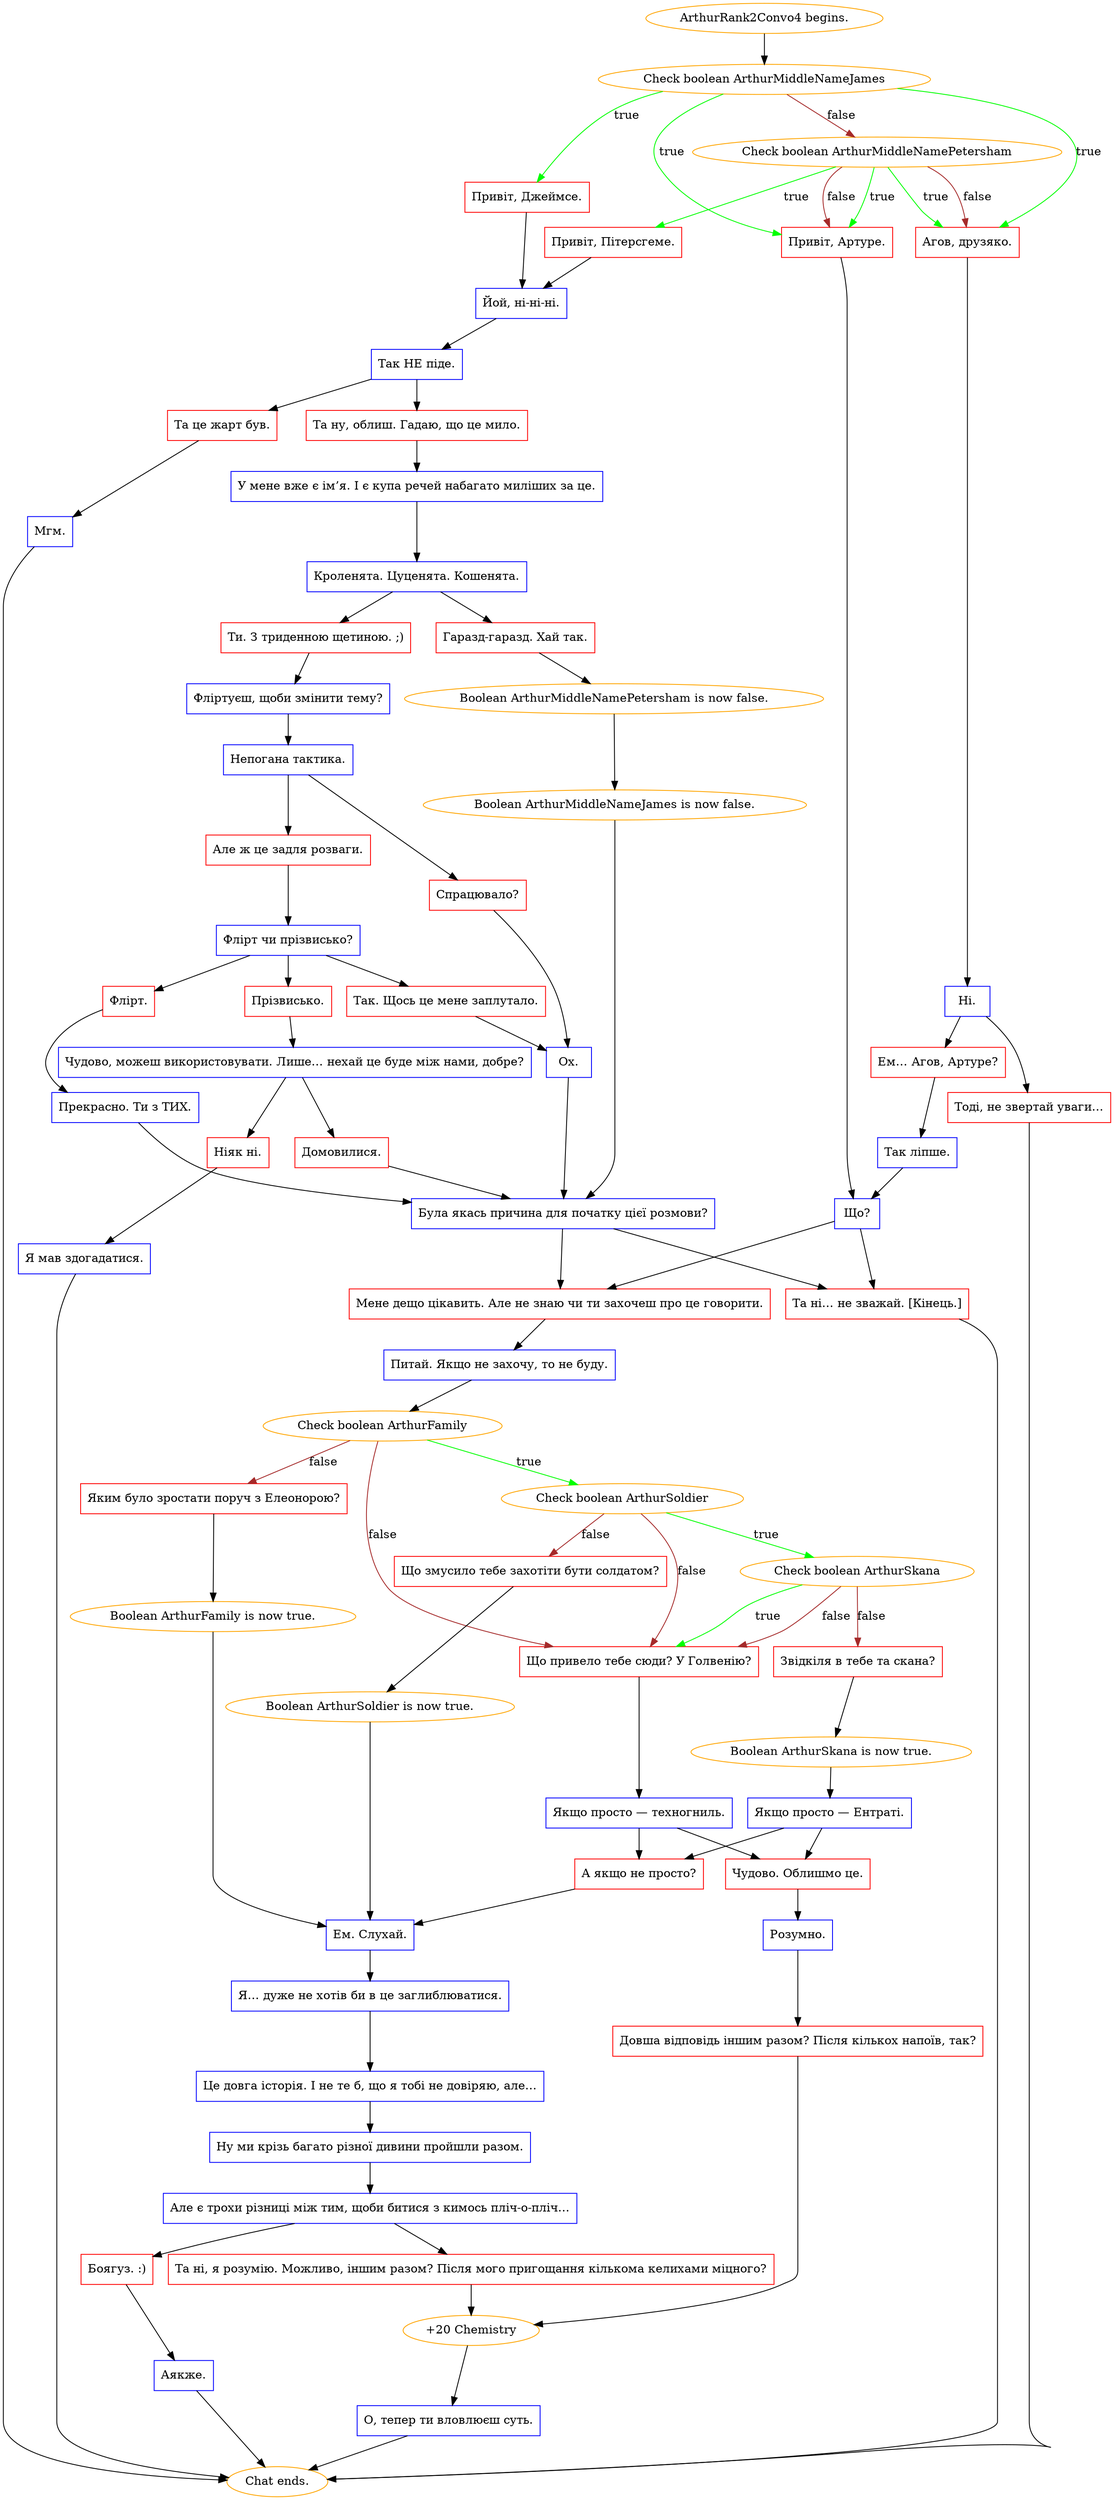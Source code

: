 digraph {
	"ArthurRank2Convo4 begins." [color=orange];
		"ArthurRank2Convo4 begins." -> j2624391343;
	j2624391343 [label="Check boolean ArthurMiddleNameJames",color=orange];
		j2624391343 -> j2815839269 [label=true,color=green];
		j2624391343 -> j4074817759 [label=true,color=green];
		j2624391343 -> j2701572503 [label=true,color=green];
		j2624391343 -> j3158952704 [label=false,color=brown];
	j2815839269 [label="Привіт, Джеймсе.",shape=box,color=red];
		j2815839269 -> j2512104283;
	j4074817759 [label="Привіт, Артуре.",shape=box,color=red];
		j4074817759 -> j800542862;
	j2701572503 [label="Агов, друзяко.",shape=box,color=red];
		j2701572503 -> j3786601982;
	j3158952704 [label="Check boolean ArthurMiddleNamePetersham",color=orange];
		j3158952704 -> j2491497935 [label=true,color=green];
		j3158952704 -> j4074817759 [label=true,color=green];
		j3158952704 -> j2701572503 [label=true,color=green];
		j3158952704 -> j4074817759 [label=false,color=brown];
		j3158952704 -> j2701572503 [label=false,color=brown];
	j2512104283 [label="Йой, ні-ні-ні.",shape=box,color=blue];
		j2512104283 -> j5541829;
	j800542862 [label="Що?",shape=box,color=blue];
		j800542862 -> j1400206300;
		j800542862 -> j1515807633;
	j3786601982 [label="Ні.",shape=box,color=blue];
		j3786601982 -> j3402727448;
		j3786601982 -> j3857398928;
	j2491497935 [label="Привіт, Пітерсгеме.",shape=box,color=red];
		j2491497935 -> j2512104283;
	j5541829 [label="Так НЕ піде.",shape=box,color=blue];
		j5541829 -> j502757037;
		j5541829 -> j2492402573;
	j1400206300 [label="Мене дещо цікавить. Але не знаю чи ти захочеш про це говорити.",shape=box,color=red];
		j1400206300 -> j4263033467;
	j1515807633 [label="Та ні… не зважай. [Кінець.]",shape=box,color=red];
		j1515807633 -> "Chat ends.";
	j3402727448 [label="Тоді, не звертай уваги…",shape=box,color=red];
		j3402727448 -> "Chat ends.";
	j3857398928 [label="Ем… Агов, Артуре?",shape=box,color=red];
		j3857398928 -> j731361568;
	j502757037 [label="Та ну, облиш. Гадаю, що це мило.",shape=box,color=red];
		j502757037 -> j3198266609;
	j2492402573 [label="Та це жарт був.",shape=box,color=red];
		j2492402573 -> j233395919;
	j4263033467 [label="Питай. Якщо не захочу, то не буду.",shape=box,color=blue];
		j4263033467 -> j4236281560;
	"Chat ends." [color=orange];
	j731361568 [label="Так ліпше.",shape=box,color=blue];
		j731361568 -> j800542862;
	j3198266609 [label="У мене вже є ім’я. І є купа речей набагато миліших за це.",shape=box,color=blue];
		j3198266609 -> j2028730025;
	j233395919 [label="Мгм.",shape=box,color=blue];
		j233395919 -> "Chat ends.";
	j4236281560 [label="Check boolean ArthurFamily",color=orange];
		j4236281560 -> j1869425841 [label=true,color=green];
		j4236281560 -> j3017815742 [label=false,color=brown];
		j4236281560 -> j1921772726 [label=false,color=brown];
	j2028730025 [label="Кроленята. Цуценята. Кошенята.",shape=box,color=blue];
		j2028730025 -> j88200329;
		j2028730025 -> j1544463869;
	j1869425841 [label="Check boolean ArthurSoldier",color=orange];
		j1869425841 -> j1478627454 [label=true,color=green];
		j1869425841 -> j2240145856 [label=false,color=brown];
		j1869425841 -> j1921772726 [label=false,color=brown];
	j3017815742 [label="Яким було зростати поруч з Елеонорою?",shape=box,color=red];
		j3017815742 -> j160672193;
	j1921772726 [label="Що привело тебе сюди? У Голвенію?",shape=box,color=red];
		j1921772726 -> j1133225925;
	j88200329 [label="Ти. З триденною щетиною. ;)",shape=box,color=red];
		j88200329 -> j3640278744;
	j1544463869 [label="Гаразд-гаразд. Хай так.",shape=box,color=red];
		j1544463869 -> j2465372577;
	j1478627454 [label="Check boolean ArthurSkana",color=orange];
		j1478627454 -> j1921772726 [label=true,color=green];
		j1478627454 -> j1004454275 [label=false,color=brown];
		j1478627454 -> j1921772726 [label=false,color=brown];
	j2240145856 [label="Що змусило тебе захотіти бути солдатом?",shape=box,color=red];
		j2240145856 -> j3047984190;
	j160672193 [label="Boolean ArthurFamily is now true.",color=orange];
		j160672193 -> j1165084729;
	j1133225925 [label="Якщо просто — техногниль.",shape=box,color=blue];
		j1133225925 -> j1153609516;
		j1133225925 -> j364345881;
	j3640278744 [label="Фліртуєш, щоби змінити тему?",shape=box,color=blue];
		j3640278744 -> j2535817846;
	j2465372577 [label="Boolean ArthurMiddleNamePetersham is now false.",color=orange];
		j2465372577 -> j4175795589;
	j1004454275 [label="Звідкіля в тебе та скана?",shape=box,color=red];
		j1004454275 -> j3072046193;
	j3047984190 [label="Boolean ArthurSoldier is now true.",color=orange];
		j3047984190 -> j1165084729;
	j1165084729 [label="Ем. Слухай.",shape=box,color=blue];
		j1165084729 -> j507288617;
	j1153609516 [label="Чудово. Облишмо це.",shape=box,color=red];
		j1153609516 -> j4264235119;
	j364345881 [label="А якщо не просто?",shape=box,color=red];
		j364345881 -> j1165084729;
	j2535817846 [label="Непогана тактика.",shape=box,color=blue];
		j2535817846 -> j1599907426;
		j2535817846 -> j2601326814;
	j4175795589 [label="Boolean ArthurMiddleNameJames is now false.",color=orange];
		j4175795589 -> j683506317;
	j3072046193 [label="Boolean ArthurSkana is now true.",color=orange];
		j3072046193 -> j2391447853;
	j507288617 [label="Я… дуже не хотів би в це заглиблюватися.",shape=box,color=blue];
		j507288617 -> j2981321869;
	j4264235119 [label="Розумно.",shape=box,color=blue];
		j4264235119 -> j2297376615;
	j1599907426 [label="Спрацювало?",shape=box,color=red];
		j1599907426 -> j1323340906;
	j2601326814 [label="Але ж це задля розваги.",shape=box,color=red];
		j2601326814 -> j2628606834;
	j683506317 [label="Була якась причина для початку цієї розмови?",shape=box,color=blue];
		j683506317 -> j1400206300;
		j683506317 -> j1515807633;
	j2391447853 [label="Якщо просто — Ентраті.",shape=box,color=blue];
		j2391447853 -> j1153609516;
		j2391447853 -> j364345881;
	j2981321869 [label="Це довга історія. І не те б, що я тобі не довіряю, але…",shape=box,color=blue];
		j2981321869 -> j504632382;
	j2297376615 [label="Довша відповідь іншим разом? Після кількох напоїв, так?",shape=box,color=red];
		j2297376615 -> j4249213198;
	j1323340906 [label="Ох.",shape=box,color=blue];
		j1323340906 -> j683506317;
	j2628606834 [label="Флірт чи прізвисько?",shape=box,color=blue];
		j2628606834 -> j1481478403;
		j2628606834 -> j358835743;
		j2628606834 -> j1596591476;
	j504632382 [label="Ну ми крізь багато різної дивини пройшли разом.",shape=box,color=blue];
		j504632382 -> j1289880369;
	j4249213198 [label="+20 Chemistry",color=orange];
		j4249213198 -> j1387998129;
	j1481478403 [label="Так. Щось це мене заплутало.",shape=box,color=red];
		j1481478403 -> j1323340906;
	j358835743 [label="Флірт.",shape=box,color=red];
		j358835743 -> j2219544484;
	j1596591476 [label="Прізвисько.",shape=box,color=red];
		j1596591476 -> j867092857;
	j1289880369 [label="Але є трохи різниці між тим, щоби битися з кимось пліч-о-пліч…",shape=box,color=blue];
		j1289880369 -> j2745209232;
		j1289880369 -> j2698542918;
	j1387998129 [label="О, тепер ти вловлюєш суть.",shape=box,color=blue];
		j1387998129 -> "Chat ends.";
	j2219544484 [label="Прекрасно. Ти з ТИХ.",shape=box,color=blue];
		j2219544484 -> j683506317;
	j867092857 [label="Чудово, можеш використовувати. Лише… нехай це буде між нами, добре?",shape=box,color=blue];
		j867092857 -> j868786754;
		j867092857 -> j2670749570;
	j2745209232 [label="Та ні, я розумію. Можливо, іншим разом? Після мого пригощання кількома келихами міцного?",shape=box,color=red];
		j2745209232 -> j4249213198;
	j2698542918 [label="Боягуз. :)",shape=box,color=red];
		j2698542918 -> j3028805517;
	j868786754 [label="Домовилися.",shape=box,color=red];
		j868786754 -> j683506317;
	j2670749570 [label="Ніяк ні.",shape=box,color=red];
		j2670749570 -> j3521299335;
	j3028805517 [label="Аякже.",shape=box,color=blue];
		j3028805517 -> "Chat ends.";
	j3521299335 [label="Я мав здогадатися.",shape=box,color=blue];
		j3521299335 -> "Chat ends.";
}